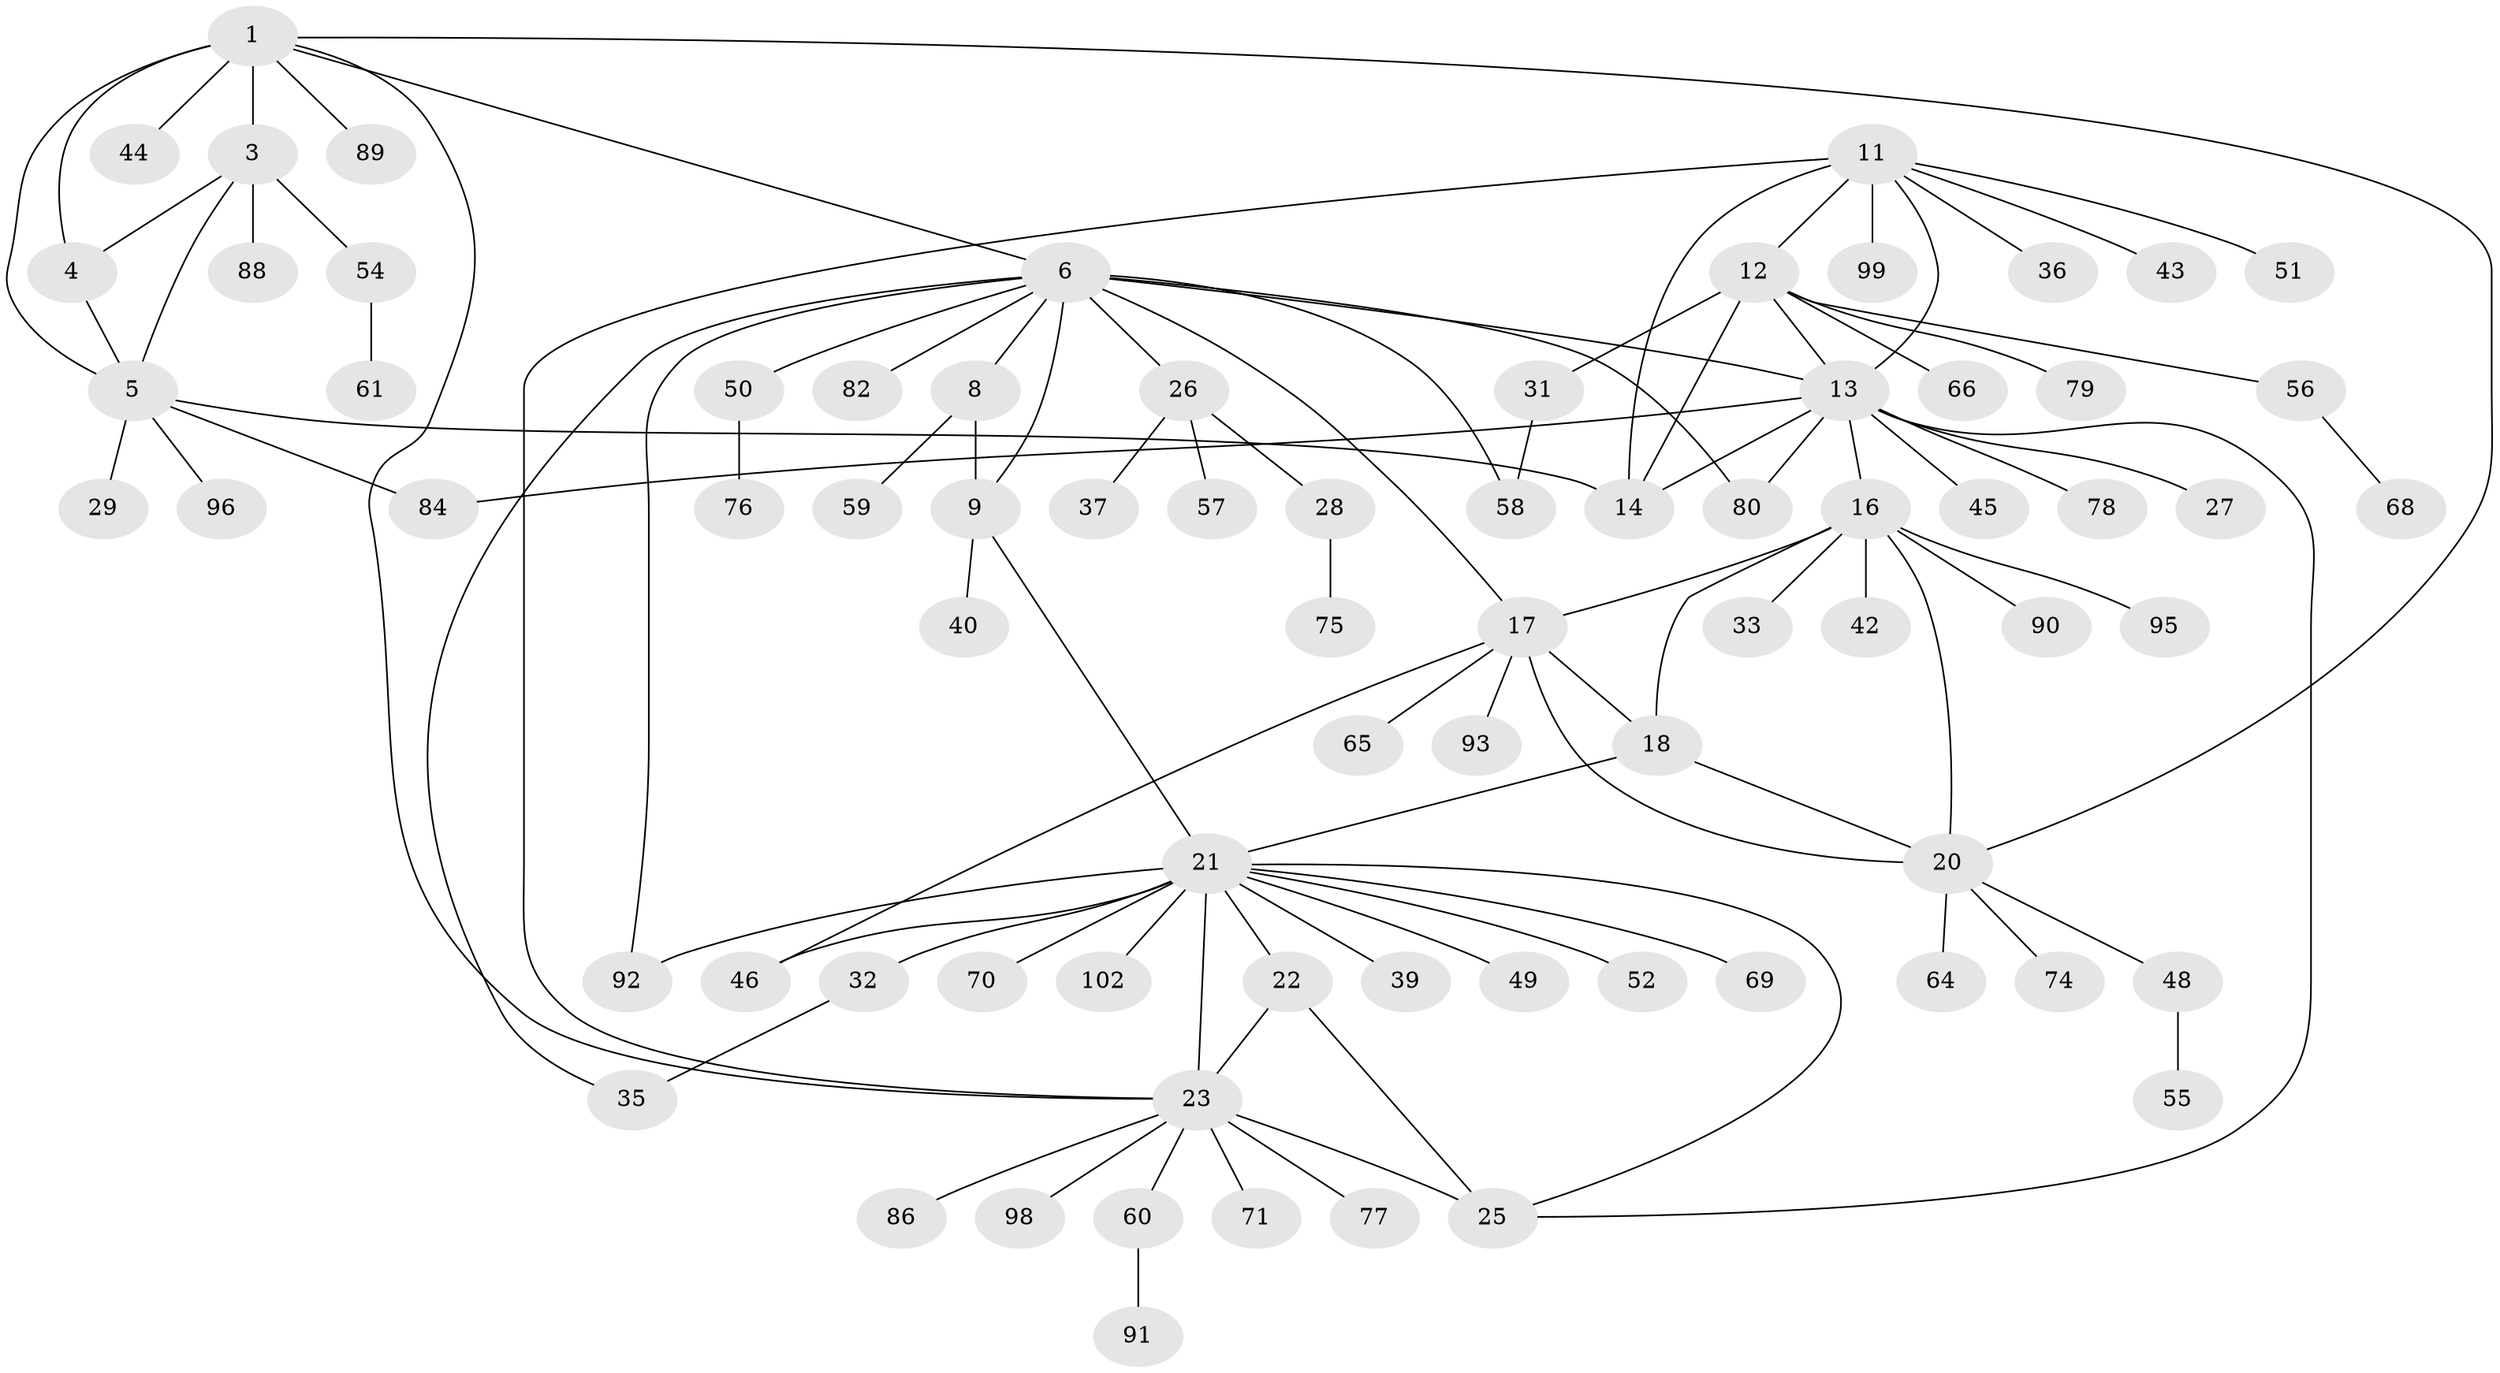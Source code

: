 // Generated by graph-tools (version 1.1) at 2025/52/02/27/25 19:52:19]
// undirected, 77 vertices, 102 edges
graph export_dot {
graph [start="1"]
  node [color=gray90,style=filled];
  1 [super="+2"];
  3 [super="+30"];
  4;
  5 [super="+38"];
  6 [super="+7"];
  8 [super="+94"];
  9 [super="+10"];
  11 [super="+97"];
  12 [super="+15"];
  13 [super="+34"];
  14 [super="+72"];
  16 [super="+100"];
  17 [super="+47"];
  18 [super="+19"];
  20 [super="+81"];
  21 [super="+67"];
  22;
  23 [super="+24"];
  25 [super="+83"];
  26 [super="+41"];
  27;
  28;
  29;
  31;
  32;
  33;
  35;
  36;
  37 [super="+63"];
  39;
  40;
  42;
  43;
  44;
  45;
  46;
  48 [super="+53"];
  49;
  50;
  51;
  52;
  54;
  55 [super="+73"];
  56;
  57;
  58;
  59 [super="+62"];
  60;
  61;
  64;
  65;
  66;
  68;
  69;
  70;
  71;
  74 [super="+85"];
  75;
  76;
  77;
  78;
  79;
  80;
  82 [super="+87"];
  84;
  86;
  88;
  89 [super="+101"];
  90;
  91;
  92;
  93;
  95;
  96;
  98;
  99;
  102;
  1 -- 3 [weight=2];
  1 -- 4 [weight=2];
  1 -- 5 [weight=2];
  1 -- 89;
  1 -- 23;
  1 -- 6;
  1 -- 20;
  1 -- 44;
  3 -- 4;
  3 -- 5;
  3 -- 54;
  3 -- 88;
  4 -- 5;
  5 -- 14;
  5 -- 29;
  5 -- 84;
  5 -- 96;
  6 -- 8 [weight=2];
  6 -- 9 [weight=4];
  6 -- 13;
  6 -- 50;
  6 -- 58;
  6 -- 82;
  6 -- 35;
  6 -- 80;
  6 -- 17;
  6 -- 26;
  6 -- 92;
  8 -- 9 [weight=2];
  8 -- 59;
  9 -- 40;
  9 -- 21;
  11 -- 12 [weight=2];
  11 -- 13;
  11 -- 14;
  11 -- 36;
  11 -- 43;
  11 -- 51;
  11 -- 99;
  11 -- 23;
  12 -- 13 [weight=2];
  12 -- 14 [weight=2];
  12 -- 31;
  12 -- 56;
  12 -- 66;
  12 -- 79;
  13 -- 14 [weight=2];
  13 -- 16;
  13 -- 27;
  13 -- 45;
  13 -- 78;
  13 -- 80;
  13 -- 25;
  13 -- 84;
  16 -- 17;
  16 -- 18 [weight=2];
  16 -- 20;
  16 -- 33;
  16 -- 42;
  16 -- 90;
  16 -- 95;
  17 -- 18 [weight=2];
  17 -- 20;
  17 -- 46;
  17 -- 65;
  17 -- 93;
  18 -- 20 [weight=2];
  18 -- 21;
  20 -- 48;
  20 -- 64;
  20 -- 74;
  21 -- 22;
  21 -- 23 [weight=2];
  21 -- 25;
  21 -- 32;
  21 -- 39;
  21 -- 46;
  21 -- 49;
  21 -- 52;
  21 -- 69;
  21 -- 70;
  21 -- 92;
  21 -- 102;
  22 -- 23 [weight=2];
  22 -- 25;
  23 -- 25 [weight=2];
  23 -- 86;
  23 -- 98;
  23 -- 71;
  23 -- 77;
  23 -- 60;
  26 -- 28;
  26 -- 37;
  26 -- 57;
  28 -- 75;
  31 -- 58;
  32 -- 35;
  48 -- 55;
  50 -- 76;
  54 -- 61;
  56 -- 68;
  60 -- 91;
}

